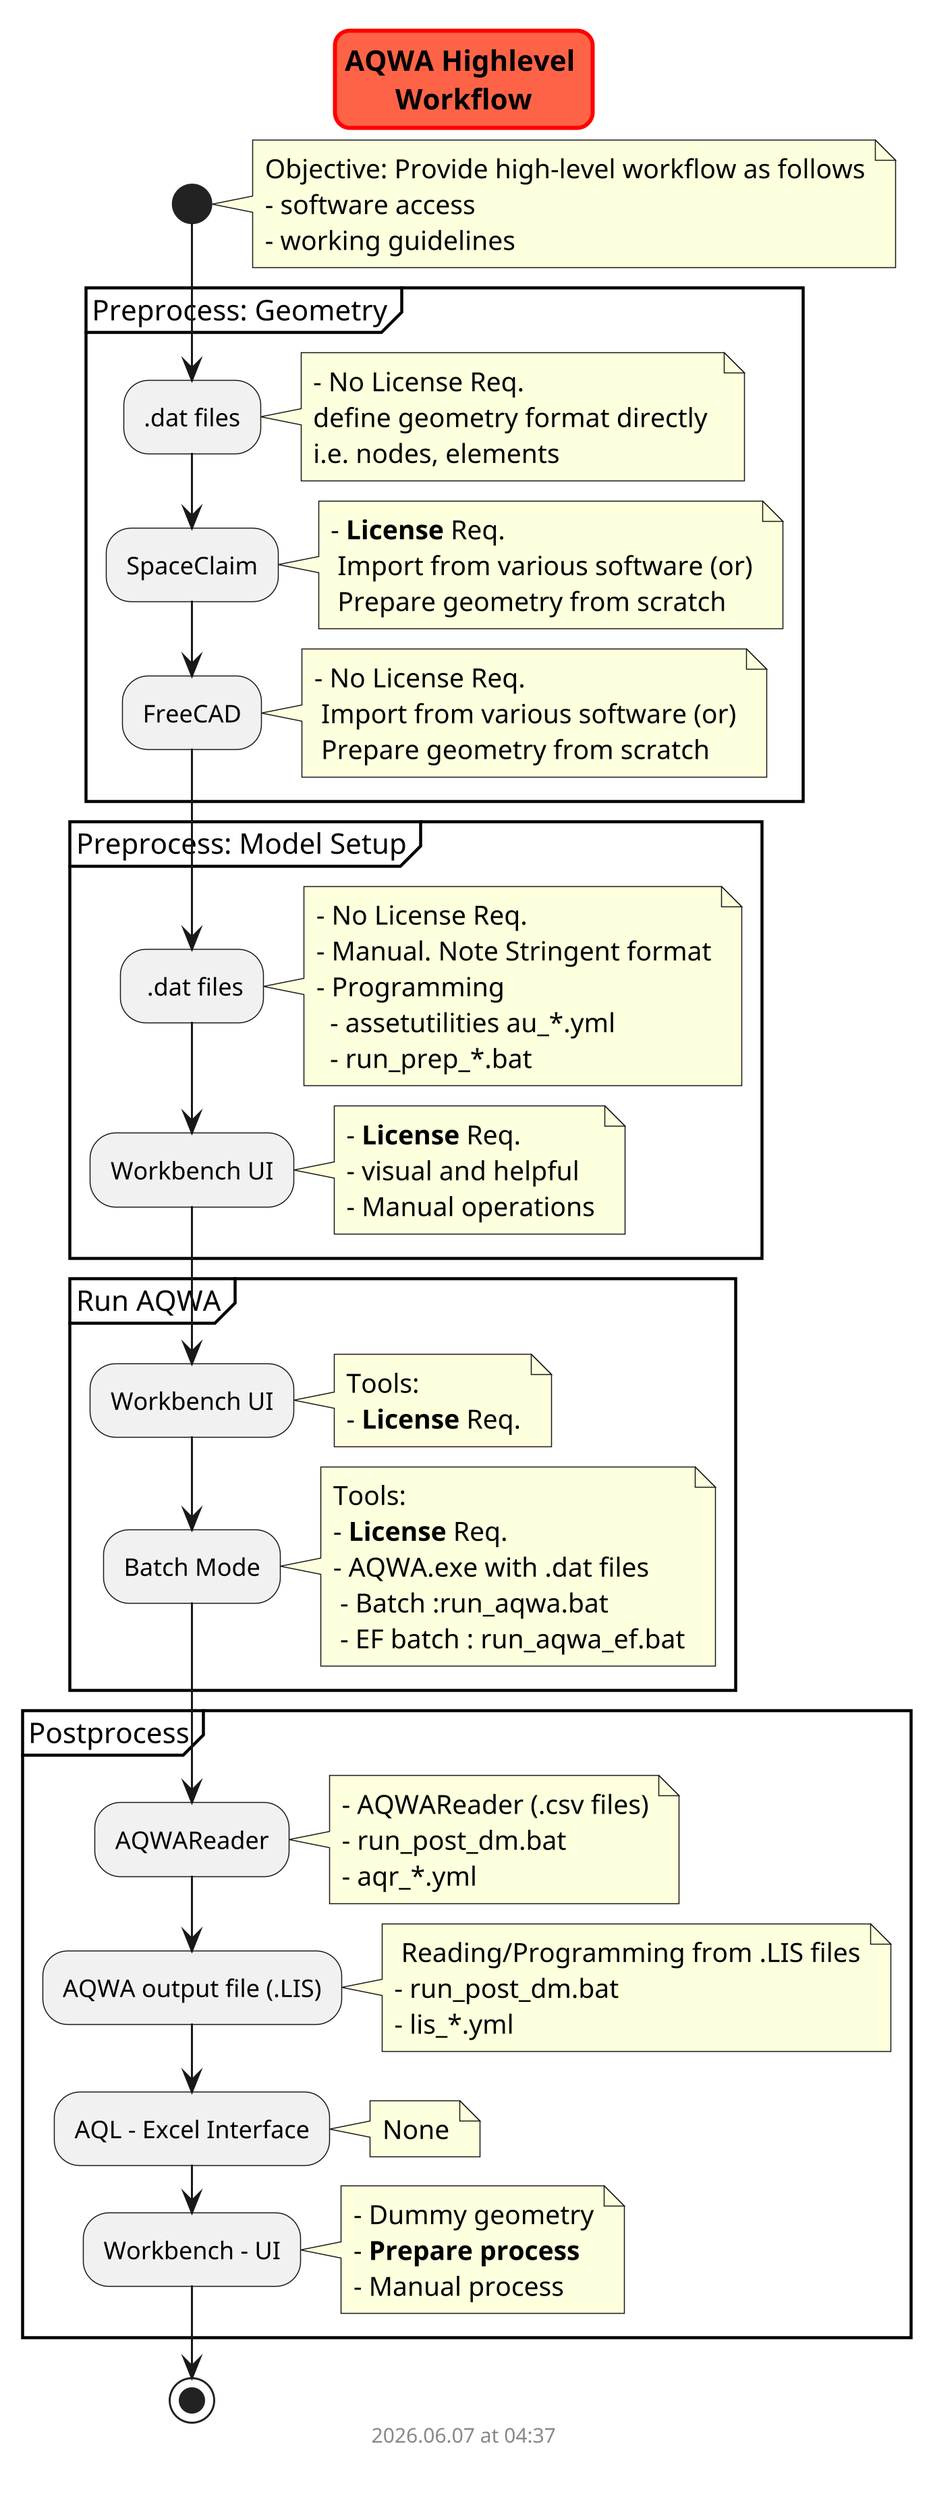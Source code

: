 @startuml aqwa_highlevel_workflow
scale 3
skinparam titleBorderRoundCorner 15
skinparam titleBorderThickness 2
skinparam titleBorderColor red
skinparam titleBackgroundColor Tomato

title AQWA Highlevel \nWorkflow

start

    note right
        Objective: Provide high-level workflow as follows
        - software access
        - working guidelines
    end note

    partition "Preprocess: Geometry" {

        :.dat files;
            note right
            - No License Req.
            define geometry format directly 
            i.e. nodes, elements
            end note

        :SpaceClaim;
            note right
            - **License** Req.
             Import from various software (or)
             Prepare geometry from scratch
            end note

        :FreeCAD;
            note right
            - No License Req.
             Import from various software (or)
             Prepare geometry from scratch
            end note

    }

    partition "Preprocess: Model Setup" {

        : .dat files;
            note right
            - No License Req.
            - Manual. Note Stringent format
            - Programming 
              - assetutilities au_*.yml
              - run_prep_*.bat
            end note

        :Workbench UI;
            note right
            - **License** Req.
            - visual and helpful
            - Manual operations
            end note

    }

    partition "Run AQWA" {
        :Workbench UI;
        note right
            Tools:
            - **License** Req.
        end note

        :Batch Mode;
        note right
            Tools:
            - **License** Req.
            - AQWA.exe with .dat files
             - Batch :run_aqwa.bat
             - EF batch : run_aqwa_ef.bat
        end note

    }

    partition "Postprocess" {

        :AQWAReader;
            note right
            - AQWAReader (.csv files)
            - run_post_dm.bat
            - aqr_*.yml
            end note

        :AQWA output file (.LIS);
            note right
             Reading/Programming from .LIS files
            - run_post_dm.bat
            - lis_*.yml
            end note

        :AQL - Excel Interface;
            note right
             None
            end note

        :Workbench - UI;
            note right
            - Dummy geometry
            - **Prepare process**
            - Manual process
            end note

    }

stop

footer
%date("yyyy.MM.dd' at 'HH:mm")
%filename()
end footer

@enduml
